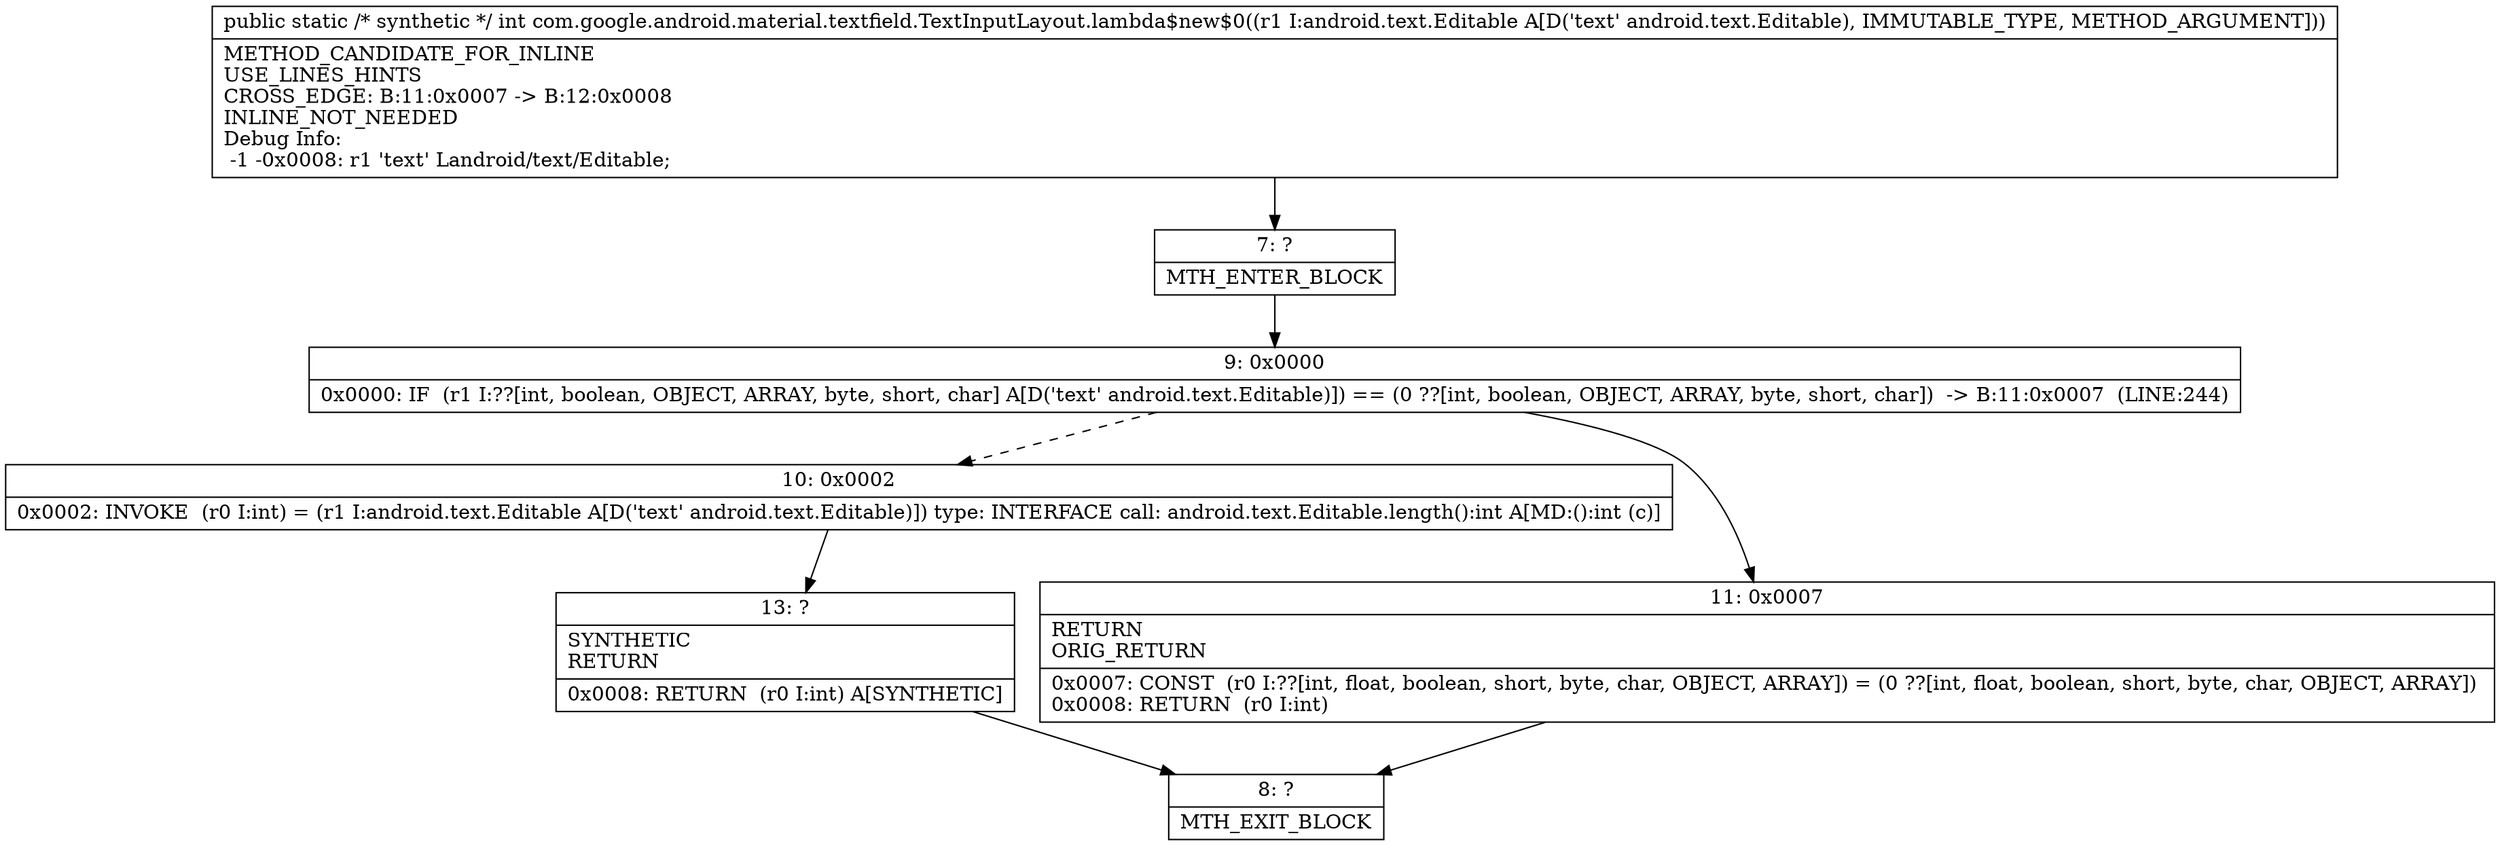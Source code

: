 digraph "CFG forcom.google.android.material.textfield.TextInputLayout.lambda$new$0(Landroid\/text\/Editable;)I" {
Node_7 [shape=record,label="{7\:\ ?|MTH_ENTER_BLOCK\l}"];
Node_9 [shape=record,label="{9\:\ 0x0000|0x0000: IF  (r1 I:??[int, boolean, OBJECT, ARRAY, byte, short, char] A[D('text' android.text.Editable)]) == (0 ??[int, boolean, OBJECT, ARRAY, byte, short, char])  \-\> B:11:0x0007  (LINE:244)\l}"];
Node_10 [shape=record,label="{10\:\ 0x0002|0x0002: INVOKE  (r0 I:int) = (r1 I:android.text.Editable A[D('text' android.text.Editable)]) type: INTERFACE call: android.text.Editable.length():int A[MD:():int (c)]\l}"];
Node_13 [shape=record,label="{13\:\ ?|SYNTHETIC\lRETURN\l|0x0008: RETURN  (r0 I:int) A[SYNTHETIC]\l}"];
Node_8 [shape=record,label="{8\:\ ?|MTH_EXIT_BLOCK\l}"];
Node_11 [shape=record,label="{11\:\ 0x0007|RETURN\lORIG_RETURN\l|0x0007: CONST  (r0 I:??[int, float, boolean, short, byte, char, OBJECT, ARRAY]) = (0 ??[int, float, boolean, short, byte, char, OBJECT, ARRAY]) \l0x0008: RETURN  (r0 I:int) \l}"];
MethodNode[shape=record,label="{public static \/* synthetic *\/ int com.google.android.material.textfield.TextInputLayout.lambda$new$0((r1 I:android.text.Editable A[D('text' android.text.Editable), IMMUTABLE_TYPE, METHOD_ARGUMENT]))  | METHOD_CANDIDATE_FOR_INLINE\lUSE_LINES_HINTS\lCROSS_EDGE: B:11:0x0007 \-\> B:12:0x0008\lINLINE_NOT_NEEDED\lDebug Info:\l  \-1 \-0x0008: r1 'text' Landroid\/text\/Editable;\l}"];
MethodNode -> Node_7;Node_7 -> Node_9;
Node_9 -> Node_10[style=dashed];
Node_9 -> Node_11;
Node_10 -> Node_13;
Node_13 -> Node_8;
Node_11 -> Node_8;
}

